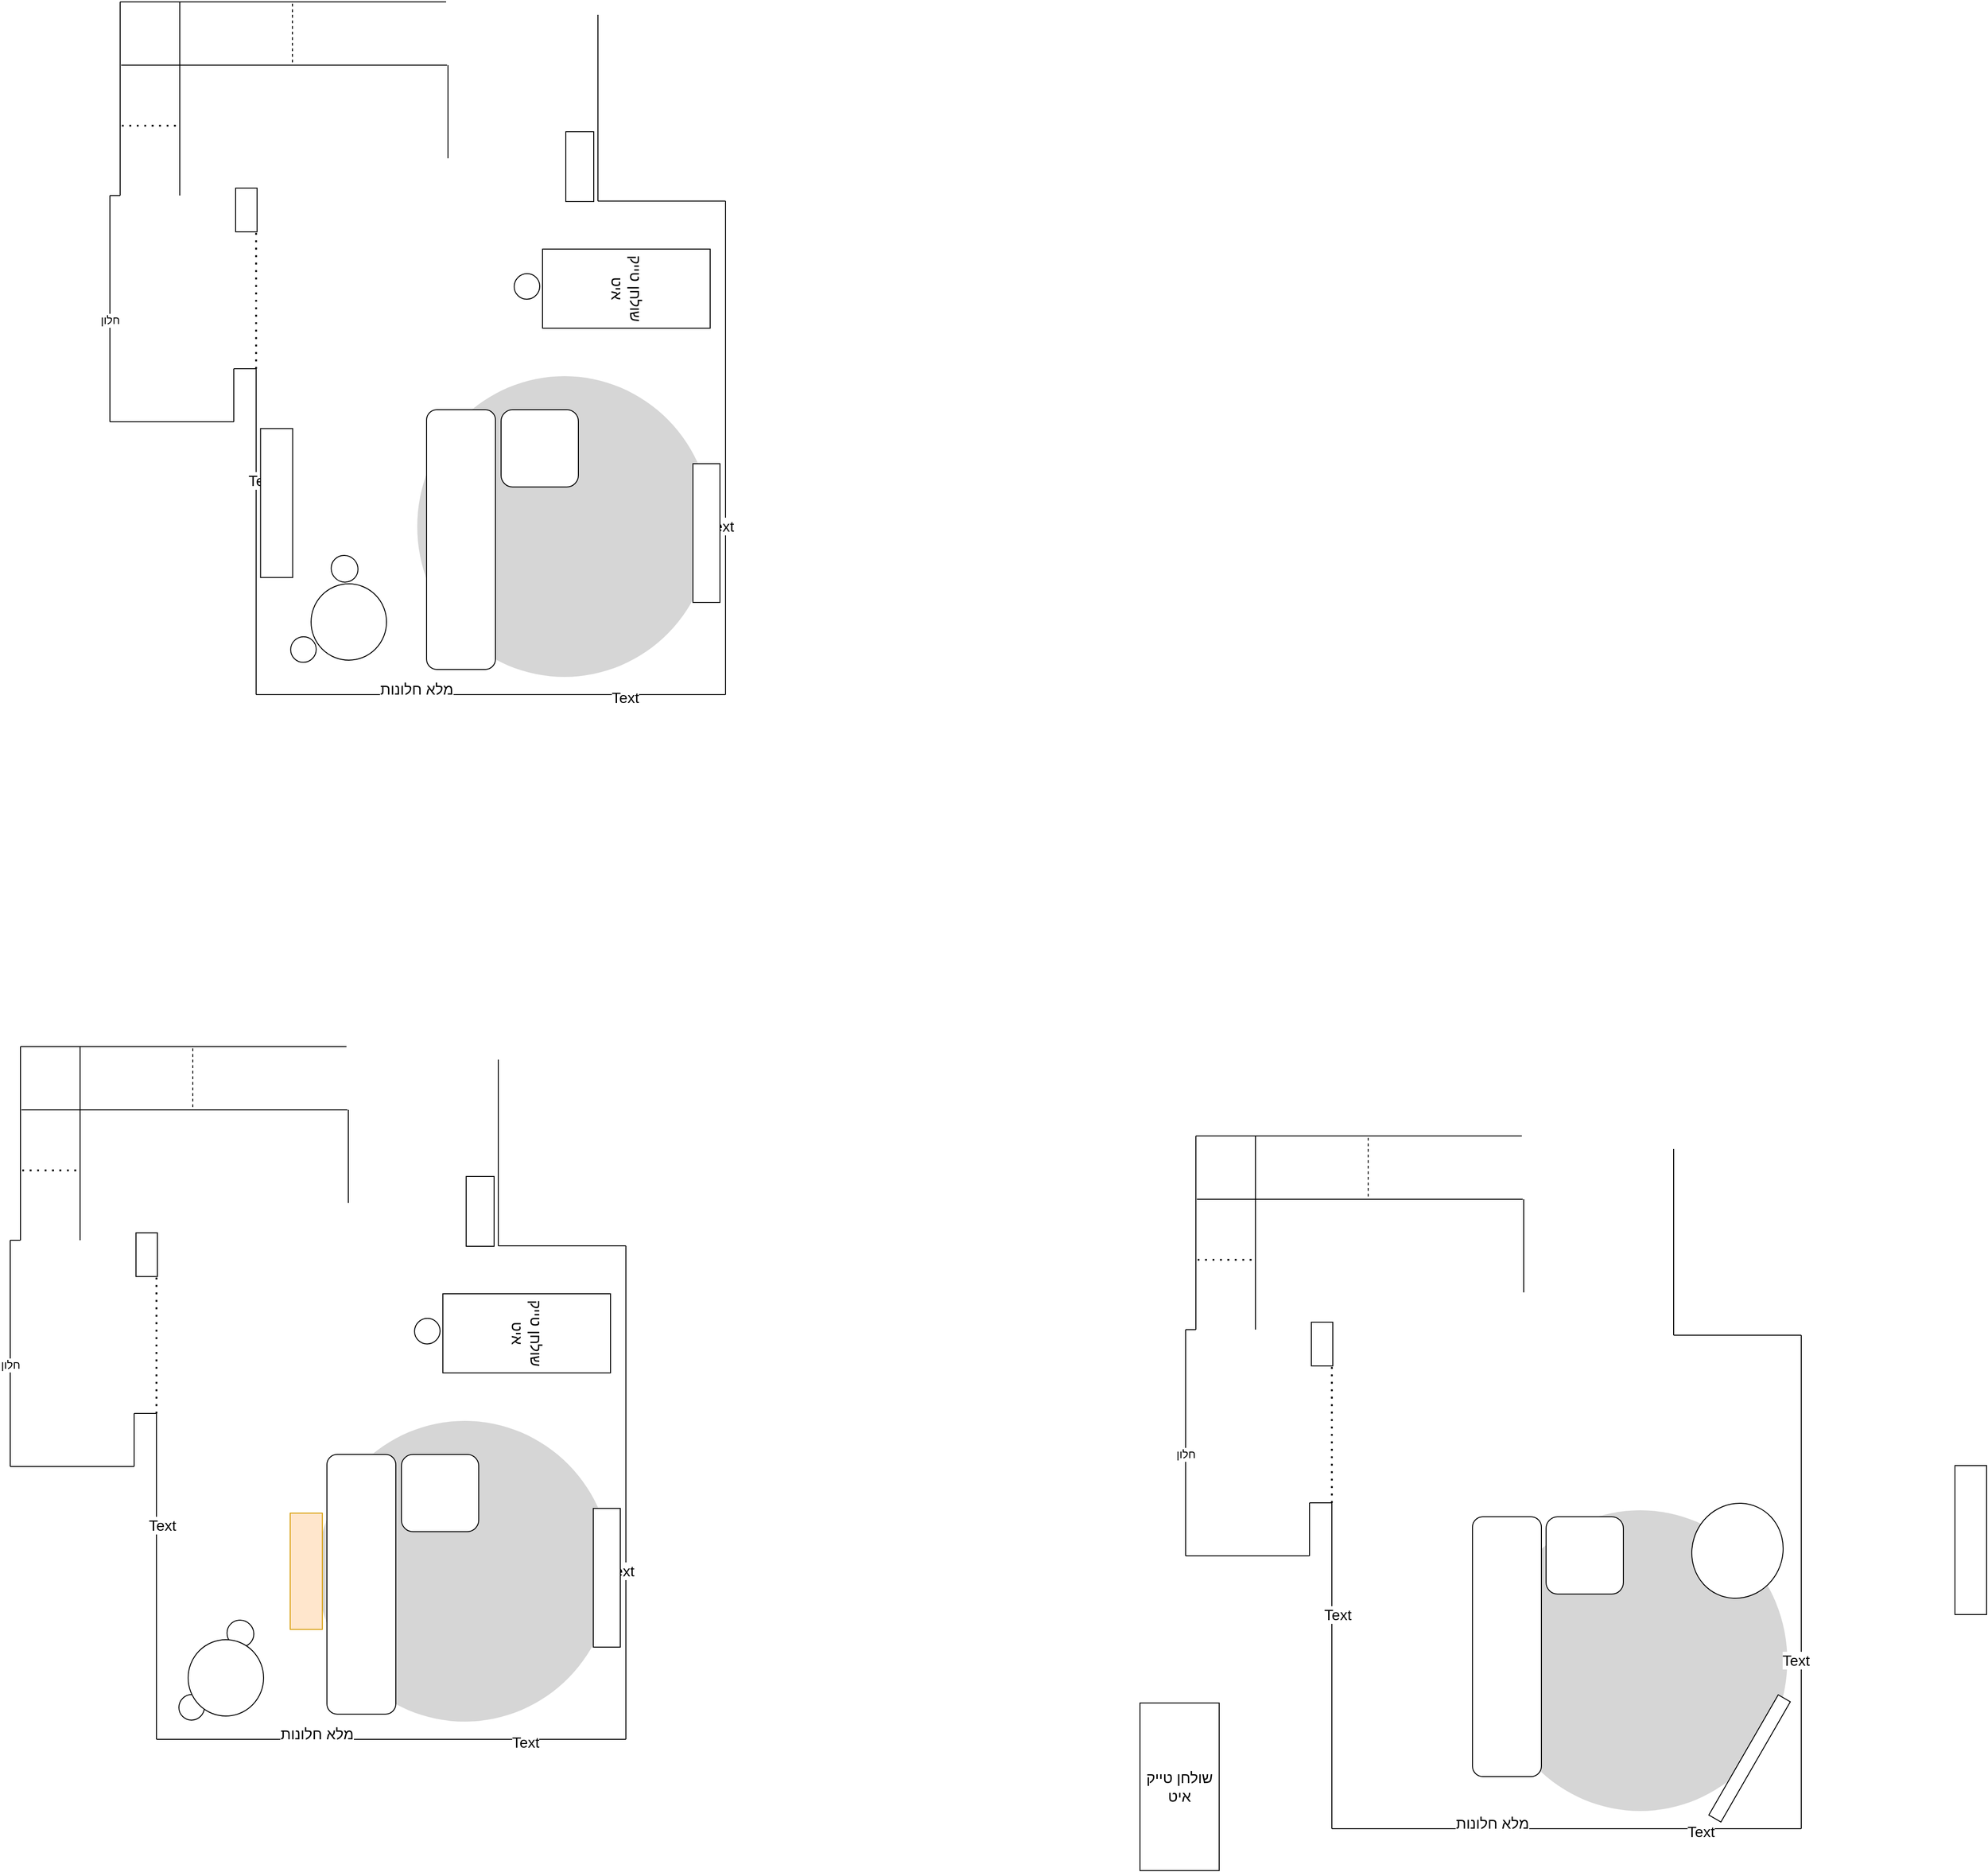 <mxfile version="22.1.17" type="github">
  <diagram id="1IsKAp_z5Cbp1rZS8PP9" name="Page-1">
    <mxGraphModel dx="1668" dy="718" grid="0" gridSize="10" guides="1" tooltips="1" connect="1" arrows="1" fold="1" page="0" pageScale="1" pageWidth="827" pageHeight="1169" math="0" shadow="0">
      <root>
        <mxCell id="0" />
        <mxCell id="1" parent="0" />
        <mxCell id="WkrGRsVILk8Z9ovsLct5-10" value="" style="ellipse;whiteSpace=wrap;html=1;fontSize=16;strokeColor=none;fillColor=#D6D6D6;" vertex="1" parent="1">
          <mxGeometry x="-12" y="416" width="316" height="323" as="geometry" />
        </mxCell>
        <mxCell id="ZSqlHogMdSd6QK7gtKhj-2" value="" style="endArrow=none;html=1;rounded=0;fontSize=12;startSize=8;endSize=8;curved=1;" parent="1" edge="1">
          <mxGeometry width="50" height="50" relative="1" as="geometry">
            <mxPoint x="182" y="28" as="sourcePoint" />
            <mxPoint x="182" y="228" as="targetPoint" />
          </mxGeometry>
        </mxCell>
        <mxCell id="ZSqlHogMdSd6QK7gtKhj-4" value="" style="endArrow=none;html=1;rounded=0;fontSize=12;startSize=8;endSize=8;curved=1;" parent="1" edge="1">
          <mxGeometry width="50" height="50" relative="1" as="geometry">
            <mxPoint x="182" y="228" as="sourcePoint" />
            <mxPoint x="319" y="228" as="targetPoint" />
          </mxGeometry>
        </mxCell>
        <mxCell id="ZSqlHogMdSd6QK7gtKhj-5" value="" style="endArrow=none;html=1;rounded=0;fontSize=12;startSize=8;endSize=8;curved=1;" parent="1" edge="1">
          <mxGeometry width="50" height="50" relative="1" as="geometry">
            <mxPoint x="319" y="228" as="sourcePoint" />
            <mxPoint x="319" y="758" as="targetPoint" />
          </mxGeometry>
        </mxCell>
        <mxCell id="ZSqlHogMdSd6QK7gtKhj-6" value="Text" style="edgeLabel;html=1;align=center;verticalAlign=middle;resizable=0;points=[];fontSize=16;" parent="ZSqlHogMdSd6QK7gtKhj-5" vertex="1" connectable="0">
          <mxGeometry x="0.317" y="-6" relative="1" as="geometry">
            <mxPoint as="offset" />
          </mxGeometry>
        </mxCell>
        <mxCell id="ZSqlHogMdSd6QK7gtKhj-7" value="" style="endArrow=none;html=1;rounded=0;fontSize=12;startSize=8;endSize=8;curved=1;" parent="1" edge="1">
          <mxGeometry width="50" height="50" relative="1" as="geometry">
            <mxPoint x="319" y="758" as="sourcePoint" />
            <mxPoint x="-185" y="758" as="targetPoint" />
          </mxGeometry>
        </mxCell>
        <mxCell id="ZSqlHogMdSd6QK7gtKhj-8" value="מלא חלונות" style="edgeLabel;html=1;align=center;verticalAlign=middle;resizable=0;points=[];fontSize=16;" parent="ZSqlHogMdSd6QK7gtKhj-7" vertex="1" connectable="0">
          <mxGeometry x="0.317" y="-6" relative="1" as="geometry">
            <mxPoint as="offset" />
          </mxGeometry>
        </mxCell>
        <mxCell id="WkrGRsVILk8Z9ovsLct5-2" value="Text" style="edgeLabel;html=1;align=center;verticalAlign=middle;resizable=0;points=[];fontSize=16;" vertex="1" connectable="0" parent="ZSqlHogMdSd6QK7gtKhj-7">
          <mxGeometry x="-0.569" y="3" relative="1" as="geometry">
            <mxPoint as="offset" />
          </mxGeometry>
        </mxCell>
        <mxCell id="ZSqlHogMdSd6QK7gtKhj-9" value="" style="endArrow=none;html=1;rounded=0;fontSize=12;startSize=8;endSize=8;curved=1;" parent="1" edge="1">
          <mxGeometry width="50" height="50" relative="1" as="geometry">
            <mxPoint x="-185" y="758" as="sourcePoint" />
            <mxPoint x="-185" y="408" as="targetPoint" />
          </mxGeometry>
        </mxCell>
        <mxCell id="ZSqlHogMdSd6QK7gtKhj-10" value="Text" style="edgeLabel;html=1;align=center;verticalAlign=middle;resizable=0;points=[];fontSize=16;" parent="ZSqlHogMdSd6QK7gtKhj-9" vertex="1" connectable="0">
          <mxGeometry x="0.317" y="-6" relative="1" as="geometry">
            <mxPoint as="offset" />
          </mxGeometry>
        </mxCell>
        <mxCell id="ZSqlHogMdSd6QK7gtKhj-11" value="" style="endArrow=none;html=1;rounded=0;fontSize=12;startSize=8;endSize=8;curved=1;" parent="1" edge="1">
          <mxGeometry width="50" height="50" relative="1" as="geometry">
            <mxPoint x="-185" y="408" as="sourcePoint" />
            <mxPoint x="-209" y="408" as="targetPoint" />
          </mxGeometry>
        </mxCell>
        <mxCell id="ZSqlHogMdSd6QK7gtKhj-12" value="" style="endArrow=none;html=1;rounded=0;fontSize=12;startSize=8;endSize=8;curved=1;" parent="1" edge="1">
          <mxGeometry width="50" height="50" relative="1" as="geometry">
            <mxPoint x="-209" y="408" as="sourcePoint" />
            <mxPoint x="-209" y="465" as="targetPoint" />
          </mxGeometry>
        </mxCell>
        <mxCell id="ZSqlHogMdSd6QK7gtKhj-13" value="" style="endArrow=none;html=1;rounded=0;fontSize=12;startSize=8;endSize=8;curved=1;" parent="1" edge="1">
          <mxGeometry width="50" height="50" relative="1" as="geometry">
            <mxPoint x="-209" y="465" as="sourcePoint" />
            <mxPoint x="-342" y="465" as="targetPoint" />
          </mxGeometry>
        </mxCell>
        <mxCell id="ZSqlHogMdSd6QK7gtKhj-16" value="" style="endArrow=none;html=1;rounded=0;fontSize=12;startSize=8;endSize=8;curved=1;" parent="1" edge="1">
          <mxGeometry width="50" height="50" relative="1" as="geometry">
            <mxPoint x="-342" y="465" as="sourcePoint" />
            <mxPoint x="-342" y="412" as="targetPoint" />
          </mxGeometry>
        </mxCell>
        <mxCell id="ZSqlHogMdSd6QK7gtKhj-21" value="חלון" style="endArrow=none;html=1;rounded=0;fontSize=12;startSize=8;endSize=8;curved=1;" parent="1" edge="1">
          <mxGeometry width="50" height="50" relative="1" as="geometry">
            <mxPoint x="-342" y="412" as="sourcePoint" />
            <mxPoint x="-342" y="299" as="targetPoint" />
          </mxGeometry>
        </mxCell>
        <mxCell id="ZSqlHogMdSd6QK7gtKhj-22" value="" style="endArrow=none;html=1;rounded=0;fontSize=12;startSize=8;endSize=8;curved=1;" parent="1" edge="1">
          <mxGeometry width="50" height="50" relative="1" as="geometry">
            <mxPoint x="-331" y="222" as="sourcePoint" />
            <mxPoint x="-331" y="14" as="targetPoint" />
          </mxGeometry>
        </mxCell>
        <mxCell id="ZSqlHogMdSd6QK7gtKhj-24" value="" style="endArrow=none;html=1;rounded=0;fontSize=12;startSize=8;endSize=8;curved=1;" parent="1" edge="1">
          <mxGeometry width="50" height="50" relative="1" as="geometry">
            <mxPoint x="-342" y="299" as="sourcePoint" />
            <mxPoint x="-342" y="222" as="targetPoint" />
          </mxGeometry>
        </mxCell>
        <mxCell id="ZSqlHogMdSd6QK7gtKhj-25" value="" style="endArrow=none;html=1;rounded=0;fontSize=12;startSize=8;endSize=8;curved=1;" parent="1" edge="1">
          <mxGeometry width="50" height="50" relative="1" as="geometry">
            <mxPoint x="-342" y="222" as="sourcePoint" />
            <mxPoint x="-331" y="222" as="targetPoint" />
          </mxGeometry>
        </mxCell>
        <mxCell id="ZSqlHogMdSd6QK7gtKhj-26" value="" style="endArrow=none;html=1;rounded=0;fontSize=12;startSize=8;endSize=8;curved=1;" parent="1" edge="1">
          <mxGeometry width="50" height="50" relative="1" as="geometry">
            <mxPoint x="-331" y="14" as="sourcePoint" />
            <mxPoint x="19" y="14" as="targetPoint" />
          </mxGeometry>
        </mxCell>
        <mxCell id="ZSqlHogMdSd6QK7gtKhj-28" value="" style="endArrow=none;html=1;rounded=0;fontSize=12;startSize=8;endSize=8;curved=1;" parent="1" edge="1">
          <mxGeometry width="50" height="50" relative="1" as="geometry">
            <mxPoint x="-330" y="82" as="sourcePoint" />
            <mxPoint x="20" y="82" as="targetPoint" />
          </mxGeometry>
        </mxCell>
        <mxCell id="ZSqlHogMdSd6QK7gtKhj-29" value="" style="endArrow=none;dashed=1;html=1;rounded=0;fontSize=12;startSize=8;endSize=8;curved=1;" parent="1" edge="1">
          <mxGeometry width="50" height="50" relative="1" as="geometry">
            <mxPoint x="-146" y="79" as="sourcePoint" />
            <mxPoint x="-146" y="13" as="targetPoint" />
          </mxGeometry>
        </mxCell>
        <mxCell id="ZSqlHogMdSd6QK7gtKhj-31" value="" style="endArrow=none;html=1;rounded=0;fontSize=12;startSize=8;endSize=8;curved=1;" parent="1" edge="1">
          <mxGeometry width="50" height="50" relative="1" as="geometry">
            <mxPoint x="-267" y="222" as="sourcePoint" />
            <mxPoint x="-267" y="14" as="targetPoint" />
          </mxGeometry>
        </mxCell>
        <mxCell id="ZSqlHogMdSd6QK7gtKhj-32" value="" style="endArrow=none;dashed=1;html=1;dashPattern=1 3;strokeWidth=2;rounded=0;fontSize=12;startSize=8;endSize=8;curved=1;" parent="1" edge="1">
          <mxGeometry width="50" height="50" relative="1" as="geometry">
            <mxPoint x="-329" y="147" as="sourcePoint" />
            <mxPoint x="-267" y="147" as="targetPoint" />
          </mxGeometry>
        </mxCell>
        <mxCell id="ZSqlHogMdSd6QK7gtKhj-34" value="" style="rounded=0;whiteSpace=wrap;html=1;fontSize=16;" parent="1" vertex="1">
          <mxGeometry x="-207" y="214" width="23" height="47" as="geometry" />
        </mxCell>
        <mxCell id="ZSqlHogMdSd6QK7gtKhj-35" value="" style="endArrow=none;dashed=1;html=1;dashPattern=1 3;strokeWidth=2;rounded=0;fontSize=12;startSize=8;endSize=8;curved=1;" parent="1" edge="1">
          <mxGeometry width="50" height="50" relative="1" as="geometry">
            <mxPoint x="-185" y="408" as="sourcePoint" />
            <mxPoint x="-185" y="258" as="targetPoint" />
          </mxGeometry>
        </mxCell>
        <mxCell id="ZSqlHogMdSd6QK7gtKhj-36" value="" style="endArrow=none;html=1;rounded=0;fontSize=12;startSize=8;endSize=8;curved=1;" parent="1" edge="1">
          <mxGeometry width="50" height="50" relative="1" as="geometry">
            <mxPoint x="21" y="182" as="sourcePoint" />
            <mxPoint x="21" y="82" as="targetPoint" />
          </mxGeometry>
        </mxCell>
        <mxCell id="WkrGRsVILk8Z9ovsLct5-3" value="שולחן טייק איט" style="rounded=0;whiteSpace=wrap;html=1;fontSize=16;rotation=90;" vertex="1" parent="1">
          <mxGeometry x="170" y="232" width="85" height="180" as="geometry" />
        </mxCell>
        <mxCell id="WkrGRsVILk8Z9ovsLct5-4" value="" style="rounded=0;whiteSpace=wrap;html=1;fontSize=16;" vertex="1" parent="1">
          <mxGeometry x="284" y="510" width="29" height="149" as="geometry" />
        </mxCell>
        <mxCell id="WkrGRsVILk8Z9ovsLct5-7" value="" style="rounded=1;whiteSpace=wrap;html=1;fontSize=16;" vertex="1" parent="1">
          <mxGeometry x="-2" y="452" width="74" height="279" as="geometry" />
        </mxCell>
        <mxCell id="WkrGRsVILk8Z9ovsLct5-8" value="" style="rounded=1;whiteSpace=wrap;html=1;fontSize=16;rotation=0;" vertex="1" parent="1">
          <mxGeometry x="78" y="452" width="83" height="83" as="geometry" />
        </mxCell>
        <mxCell id="WkrGRsVILk8Z9ovsLct5-9" value="" style="rounded=0;whiteSpace=wrap;html=1;fontSize=16;rotation=90;" vertex="1" parent="1">
          <mxGeometry x="-243" y="535" width="160" height="34.5" as="geometry" />
        </mxCell>
        <mxCell id="WkrGRsVILk8Z9ovsLct5-13" value="" style="ellipse;whiteSpace=wrap;html=1;fontSize=16;strokeColor=none;fillColor=#D6D6D6;" vertex="1" parent="1">
          <mxGeometry x="1143" y="1634" width="316" height="323" as="geometry" />
        </mxCell>
        <mxCell id="WkrGRsVILk8Z9ovsLct5-14" value="" style="endArrow=none;html=1;rounded=0;fontSize=12;startSize=8;endSize=8;curved=1;" edge="1" parent="1">
          <mxGeometry width="50" height="50" relative="1" as="geometry">
            <mxPoint x="1337" y="1246" as="sourcePoint" />
            <mxPoint x="1337" y="1446" as="targetPoint" />
          </mxGeometry>
        </mxCell>
        <mxCell id="WkrGRsVILk8Z9ovsLct5-15" value="" style="endArrow=none;html=1;rounded=0;fontSize=12;startSize=8;endSize=8;curved=1;" edge="1" parent="1">
          <mxGeometry width="50" height="50" relative="1" as="geometry">
            <mxPoint x="1337" y="1446" as="sourcePoint" />
            <mxPoint x="1474" y="1446" as="targetPoint" />
          </mxGeometry>
        </mxCell>
        <mxCell id="WkrGRsVILk8Z9ovsLct5-16" value="" style="endArrow=none;html=1;rounded=0;fontSize=12;startSize=8;endSize=8;curved=1;" edge="1" parent="1">
          <mxGeometry width="50" height="50" relative="1" as="geometry">
            <mxPoint x="1474" y="1446" as="sourcePoint" />
            <mxPoint x="1474" y="1976" as="targetPoint" />
          </mxGeometry>
        </mxCell>
        <mxCell id="WkrGRsVILk8Z9ovsLct5-17" value="Text" style="edgeLabel;html=1;align=center;verticalAlign=middle;resizable=0;points=[];fontSize=16;" vertex="1" connectable="0" parent="WkrGRsVILk8Z9ovsLct5-16">
          <mxGeometry x="0.317" y="-6" relative="1" as="geometry">
            <mxPoint as="offset" />
          </mxGeometry>
        </mxCell>
        <mxCell id="WkrGRsVILk8Z9ovsLct5-18" value="" style="endArrow=none;html=1;rounded=0;fontSize=12;startSize=8;endSize=8;curved=1;" edge="1" parent="1">
          <mxGeometry width="50" height="50" relative="1" as="geometry">
            <mxPoint x="1474" y="1976" as="sourcePoint" />
            <mxPoint x="970" y="1976" as="targetPoint" />
          </mxGeometry>
        </mxCell>
        <mxCell id="WkrGRsVILk8Z9ovsLct5-19" value="מלא חלונות" style="edgeLabel;html=1;align=center;verticalAlign=middle;resizable=0;points=[];fontSize=16;" vertex="1" connectable="0" parent="WkrGRsVILk8Z9ovsLct5-18">
          <mxGeometry x="0.317" y="-6" relative="1" as="geometry">
            <mxPoint as="offset" />
          </mxGeometry>
        </mxCell>
        <mxCell id="WkrGRsVILk8Z9ovsLct5-20" value="Text" style="edgeLabel;html=1;align=center;verticalAlign=middle;resizable=0;points=[];fontSize=16;" vertex="1" connectable="0" parent="WkrGRsVILk8Z9ovsLct5-18">
          <mxGeometry x="-0.569" y="3" relative="1" as="geometry">
            <mxPoint as="offset" />
          </mxGeometry>
        </mxCell>
        <mxCell id="WkrGRsVILk8Z9ovsLct5-21" value="" style="endArrow=none;html=1;rounded=0;fontSize=12;startSize=8;endSize=8;curved=1;" edge="1" parent="1">
          <mxGeometry width="50" height="50" relative="1" as="geometry">
            <mxPoint x="970" y="1976" as="sourcePoint" />
            <mxPoint x="970" y="1626" as="targetPoint" />
          </mxGeometry>
        </mxCell>
        <mxCell id="WkrGRsVILk8Z9ovsLct5-22" value="Text" style="edgeLabel;html=1;align=center;verticalAlign=middle;resizable=0;points=[];fontSize=16;" vertex="1" connectable="0" parent="WkrGRsVILk8Z9ovsLct5-21">
          <mxGeometry x="0.317" y="-6" relative="1" as="geometry">
            <mxPoint as="offset" />
          </mxGeometry>
        </mxCell>
        <mxCell id="WkrGRsVILk8Z9ovsLct5-23" value="" style="endArrow=none;html=1;rounded=0;fontSize=12;startSize=8;endSize=8;curved=1;" edge="1" parent="1">
          <mxGeometry width="50" height="50" relative="1" as="geometry">
            <mxPoint x="970" y="1626" as="sourcePoint" />
            <mxPoint x="946" y="1626" as="targetPoint" />
          </mxGeometry>
        </mxCell>
        <mxCell id="WkrGRsVILk8Z9ovsLct5-24" value="" style="endArrow=none;html=1;rounded=0;fontSize=12;startSize=8;endSize=8;curved=1;" edge="1" parent="1">
          <mxGeometry width="50" height="50" relative="1" as="geometry">
            <mxPoint x="946" y="1626" as="sourcePoint" />
            <mxPoint x="946" y="1683" as="targetPoint" />
          </mxGeometry>
        </mxCell>
        <mxCell id="WkrGRsVILk8Z9ovsLct5-25" value="" style="endArrow=none;html=1;rounded=0;fontSize=12;startSize=8;endSize=8;curved=1;" edge="1" parent="1">
          <mxGeometry width="50" height="50" relative="1" as="geometry">
            <mxPoint x="946" y="1683" as="sourcePoint" />
            <mxPoint x="813" y="1683" as="targetPoint" />
          </mxGeometry>
        </mxCell>
        <mxCell id="WkrGRsVILk8Z9ovsLct5-26" value="" style="endArrow=none;html=1;rounded=0;fontSize=12;startSize=8;endSize=8;curved=1;" edge="1" parent="1">
          <mxGeometry width="50" height="50" relative="1" as="geometry">
            <mxPoint x="813" y="1683" as="sourcePoint" />
            <mxPoint x="813" y="1630" as="targetPoint" />
          </mxGeometry>
        </mxCell>
        <mxCell id="WkrGRsVILk8Z9ovsLct5-27" value="חלון" style="endArrow=none;html=1;rounded=0;fontSize=12;startSize=8;endSize=8;curved=1;" edge="1" parent="1">
          <mxGeometry width="50" height="50" relative="1" as="geometry">
            <mxPoint x="813" y="1630" as="sourcePoint" />
            <mxPoint x="813" y="1517" as="targetPoint" />
          </mxGeometry>
        </mxCell>
        <mxCell id="WkrGRsVILk8Z9ovsLct5-28" value="" style="endArrow=none;html=1;rounded=0;fontSize=12;startSize=8;endSize=8;curved=1;" edge="1" parent="1">
          <mxGeometry width="50" height="50" relative="1" as="geometry">
            <mxPoint x="824" y="1440" as="sourcePoint" />
            <mxPoint x="824" y="1232" as="targetPoint" />
          </mxGeometry>
        </mxCell>
        <mxCell id="WkrGRsVILk8Z9ovsLct5-29" value="" style="endArrow=none;html=1;rounded=0;fontSize=12;startSize=8;endSize=8;curved=1;" edge="1" parent="1">
          <mxGeometry width="50" height="50" relative="1" as="geometry">
            <mxPoint x="813" y="1517" as="sourcePoint" />
            <mxPoint x="813" y="1440" as="targetPoint" />
          </mxGeometry>
        </mxCell>
        <mxCell id="WkrGRsVILk8Z9ovsLct5-30" value="" style="endArrow=none;html=1;rounded=0;fontSize=12;startSize=8;endSize=8;curved=1;" edge="1" parent="1">
          <mxGeometry width="50" height="50" relative="1" as="geometry">
            <mxPoint x="813" y="1440" as="sourcePoint" />
            <mxPoint x="824" y="1440" as="targetPoint" />
          </mxGeometry>
        </mxCell>
        <mxCell id="WkrGRsVILk8Z9ovsLct5-31" value="" style="endArrow=none;html=1;rounded=0;fontSize=12;startSize=8;endSize=8;curved=1;" edge="1" parent="1">
          <mxGeometry width="50" height="50" relative="1" as="geometry">
            <mxPoint x="824" y="1232" as="sourcePoint" />
            <mxPoint x="1174" y="1232" as="targetPoint" />
          </mxGeometry>
        </mxCell>
        <mxCell id="WkrGRsVILk8Z9ovsLct5-32" value="" style="endArrow=none;html=1;rounded=0;fontSize=12;startSize=8;endSize=8;curved=1;" edge="1" parent="1">
          <mxGeometry width="50" height="50" relative="1" as="geometry">
            <mxPoint x="825" y="1300" as="sourcePoint" />
            <mxPoint x="1175" y="1300" as="targetPoint" />
          </mxGeometry>
        </mxCell>
        <mxCell id="WkrGRsVILk8Z9ovsLct5-33" value="" style="endArrow=none;dashed=1;html=1;rounded=0;fontSize=12;startSize=8;endSize=8;curved=1;" edge="1" parent="1">
          <mxGeometry width="50" height="50" relative="1" as="geometry">
            <mxPoint x="1009" y="1297" as="sourcePoint" />
            <mxPoint x="1009" y="1231" as="targetPoint" />
          </mxGeometry>
        </mxCell>
        <mxCell id="WkrGRsVILk8Z9ovsLct5-34" value="" style="endArrow=none;html=1;rounded=0;fontSize=12;startSize=8;endSize=8;curved=1;" edge="1" parent="1">
          <mxGeometry width="50" height="50" relative="1" as="geometry">
            <mxPoint x="888" y="1440" as="sourcePoint" />
            <mxPoint x="888" y="1232" as="targetPoint" />
          </mxGeometry>
        </mxCell>
        <mxCell id="WkrGRsVILk8Z9ovsLct5-35" value="" style="endArrow=none;dashed=1;html=1;dashPattern=1 3;strokeWidth=2;rounded=0;fontSize=12;startSize=8;endSize=8;curved=1;" edge="1" parent="1">
          <mxGeometry width="50" height="50" relative="1" as="geometry">
            <mxPoint x="826" y="1365" as="sourcePoint" />
            <mxPoint x="888" y="1365" as="targetPoint" />
          </mxGeometry>
        </mxCell>
        <mxCell id="WkrGRsVILk8Z9ovsLct5-36" value="" style="rounded=0;whiteSpace=wrap;html=1;fontSize=16;" vertex="1" parent="1">
          <mxGeometry x="948" y="1432" width="23" height="47" as="geometry" />
        </mxCell>
        <mxCell id="WkrGRsVILk8Z9ovsLct5-37" value="" style="endArrow=none;dashed=1;html=1;dashPattern=1 3;strokeWidth=2;rounded=0;fontSize=12;startSize=8;endSize=8;curved=1;" edge="1" parent="1">
          <mxGeometry width="50" height="50" relative="1" as="geometry">
            <mxPoint x="970" y="1626" as="sourcePoint" />
            <mxPoint x="970" y="1476" as="targetPoint" />
          </mxGeometry>
        </mxCell>
        <mxCell id="WkrGRsVILk8Z9ovsLct5-38" value="" style="endArrow=none;html=1;rounded=0;fontSize=12;startSize=8;endSize=8;curved=1;" edge="1" parent="1">
          <mxGeometry width="50" height="50" relative="1" as="geometry">
            <mxPoint x="1176" y="1400" as="sourcePoint" />
            <mxPoint x="1176" y="1300" as="targetPoint" />
          </mxGeometry>
        </mxCell>
        <mxCell id="WkrGRsVILk8Z9ovsLct5-39" value="שולחן טייק איט" style="rounded=0;whiteSpace=wrap;html=1;fontSize=16;rotation=0;" vertex="1" parent="1">
          <mxGeometry x="764" y="1841" width="85" height="180" as="geometry" />
        </mxCell>
        <mxCell id="WkrGRsVILk8Z9ovsLct5-40" value="" style="rounded=0;whiteSpace=wrap;html=1;fontSize=16;rotation=30;" vertex="1" parent="1">
          <mxGeometry x="1411" y="1826" width="15" height="149" as="geometry" />
        </mxCell>
        <mxCell id="WkrGRsVILk8Z9ovsLct5-41" value="" style="rounded=1;whiteSpace=wrap;html=1;fontSize=16;" vertex="1" parent="1">
          <mxGeometry x="1121" y="1641" width="74" height="279" as="geometry" />
        </mxCell>
        <mxCell id="WkrGRsVILk8Z9ovsLct5-42" value="" style="rounded=1;whiteSpace=wrap;html=1;fontSize=16;rotation=0;" vertex="1" parent="1">
          <mxGeometry x="1200" y="1641" width="83" height="83" as="geometry" />
        </mxCell>
        <mxCell id="WkrGRsVILk8Z9ovsLct5-43" value="" style="rounded=0;whiteSpace=wrap;html=1;fontSize=16;rotation=90;" vertex="1" parent="1">
          <mxGeometry x="1576" y="1649" width="160" height="34" as="geometry" />
        </mxCell>
        <mxCell id="WkrGRsVILk8Z9ovsLct5-46" value="" style="ellipse;whiteSpace=wrap;html=1;fontSize=16;" vertex="1" parent="1">
          <mxGeometry x="-126" y="639" width="81" height="82" as="geometry" />
        </mxCell>
        <mxCell id="WkrGRsVILk8Z9ovsLct5-48" value="" style="ellipse;whiteSpace=wrap;html=1;fontSize=16;rotation=-225;" vertex="1" parent="1">
          <mxGeometry x="-148" y="695.96" width="27.59" height="27.24" as="geometry" />
        </mxCell>
        <mxCell id="WkrGRsVILk8Z9ovsLct5-49" value="" style="ellipse;whiteSpace=wrap;html=1;fontSize=16;rotation=-225;" vertex="1" parent="1">
          <mxGeometry x="-104.15" y="608.21" width="28.26" height="29.22" as="geometry" />
        </mxCell>
        <mxCell id="WkrGRsVILk8Z9ovsLct5-52" value="" style="rounded=0;whiteSpace=wrap;html=1;fontSize=16;rotation=90;" vertex="1" parent="1">
          <mxGeometry x="125" y="176" width="75" height="30" as="geometry" />
        </mxCell>
        <mxCell id="WkrGRsVILk8Z9ovsLct5-53" value="" style="ellipse;whiteSpace=wrap;html=1;fontSize=16;rotation=-225;" vertex="1" parent="1">
          <mxGeometry x="92.0" y="305.995" width="27.59" height="27.24" as="geometry" />
        </mxCell>
        <mxCell id="WkrGRsVILk8Z9ovsLct5-55" value="" style="ellipse;whiteSpace=wrap;html=1;fontSize=16;rotation=-65;direction=west;" vertex="1" parent="1">
          <mxGeometry x="1354" y="1629" width="103" height="97" as="geometry" />
        </mxCell>
        <mxCell id="WkrGRsVILk8Z9ovsLct5-88" value="" style="ellipse;whiteSpace=wrap;html=1;fontSize=16;strokeColor=none;fillColor=#D6D6D6;" vertex="1" parent="1">
          <mxGeometry x="-119" y="1538" width="316" height="323" as="geometry" />
        </mxCell>
        <mxCell id="WkrGRsVILk8Z9ovsLct5-89" value="" style="endArrow=none;html=1;rounded=0;fontSize=12;startSize=8;endSize=8;curved=1;" edge="1" parent="1">
          <mxGeometry width="50" height="50" relative="1" as="geometry">
            <mxPoint x="75" y="1150" as="sourcePoint" />
            <mxPoint x="75" y="1350" as="targetPoint" />
          </mxGeometry>
        </mxCell>
        <mxCell id="WkrGRsVILk8Z9ovsLct5-90" value="" style="endArrow=none;html=1;rounded=0;fontSize=12;startSize=8;endSize=8;curved=1;" edge="1" parent="1">
          <mxGeometry width="50" height="50" relative="1" as="geometry">
            <mxPoint x="75" y="1350" as="sourcePoint" />
            <mxPoint x="212" y="1350" as="targetPoint" />
          </mxGeometry>
        </mxCell>
        <mxCell id="WkrGRsVILk8Z9ovsLct5-91" value="" style="endArrow=none;html=1;rounded=0;fontSize=12;startSize=8;endSize=8;curved=1;" edge="1" parent="1">
          <mxGeometry width="50" height="50" relative="1" as="geometry">
            <mxPoint x="212" y="1350" as="sourcePoint" />
            <mxPoint x="212" y="1880" as="targetPoint" />
          </mxGeometry>
        </mxCell>
        <mxCell id="WkrGRsVILk8Z9ovsLct5-92" value="Text" style="edgeLabel;html=1;align=center;verticalAlign=middle;resizable=0;points=[];fontSize=16;" vertex="1" connectable="0" parent="WkrGRsVILk8Z9ovsLct5-91">
          <mxGeometry x="0.317" y="-6" relative="1" as="geometry">
            <mxPoint as="offset" />
          </mxGeometry>
        </mxCell>
        <mxCell id="WkrGRsVILk8Z9ovsLct5-93" value="" style="endArrow=none;html=1;rounded=0;fontSize=12;startSize=8;endSize=8;curved=1;" edge="1" parent="1">
          <mxGeometry width="50" height="50" relative="1" as="geometry">
            <mxPoint x="212" y="1880" as="sourcePoint" />
            <mxPoint x="-292" y="1880" as="targetPoint" />
          </mxGeometry>
        </mxCell>
        <mxCell id="WkrGRsVILk8Z9ovsLct5-94" value="מלא חלונות" style="edgeLabel;html=1;align=center;verticalAlign=middle;resizable=0;points=[];fontSize=16;" vertex="1" connectable="0" parent="WkrGRsVILk8Z9ovsLct5-93">
          <mxGeometry x="0.317" y="-6" relative="1" as="geometry">
            <mxPoint as="offset" />
          </mxGeometry>
        </mxCell>
        <mxCell id="WkrGRsVILk8Z9ovsLct5-95" value="Text" style="edgeLabel;html=1;align=center;verticalAlign=middle;resizable=0;points=[];fontSize=16;" vertex="1" connectable="0" parent="WkrGRsVILk8Z9ovsLct5-93">
          <mxGeometry x="-0.569" y="3" relative="1" as="geometry">
            <mxPoint as="offset" />
          </mxGeometry>
        </mxCell>
        <mxCell id="WkrGRsVILk8Z9ovsLct5-96" value="" style="endArrow=none;html=1;rounded=0;fontSize=12;startSize=8;endSize=8;curved=1;" edge="1" parent="1">
          <mxGeometry width="50" height="50" relative="1" as="geometry">
            <mxPoint x="-292" y="1880" as="sourcePoint" />
            <mxPoint x="-292" y="1530" as="targetPoint" />
          </mxGeometry>
        </mxCell>
        <mxCell id="WkrGRsVILk8Z9ovsLct5-97" value="Text" style="edgeLabel;html=1;align=center;verticalAlign=middle;resizable=0;points=[];fontSize=16;" vertex="1" connectable="0" parent="WkrGRsVILk8Z9ovsLct5-96">
          <mxGeometry x="0.317" y="-6" relative="1" as="geometry">
            <mxPoint as="offset" />
          </mxGeometry>
        </mxCell>
        <mxCell id="WkrGRsVILk8Z9ovsLct5-98" value="" style="endArrow=none;html=1;rounded=0;fontSize=12;startSize=8;endSize=8;curved=1;" edge="1" parent="1">
          <mxGeometry width="50" height="50" relative="1" as="geometry">
            <mxPoint x="-292" y="1530" as="sourcePoint" />
            <mxPoint x="-316" y="1530" as="targetPoint" />
          </mxGeometry>
        </mxCell>
        <mxCell id="WkrGRsVILk8Z9ovsLct5-99" value="" style="endArrow=none;html=1;rounded=0;fontSize=12;startSize=8;endSize=8;curved=1;" edge="1" parent="1">
          <mxGeometry width="50" height="50" relative="1" as="geometry">
            <mxPoint x="-316" y="1530" as="sourcePoint" />
            <mxPoint x="-316" y="1587" as="targetPoint" />
          </mxGeometry>
        </mxCell>
        <mxCell id="WkrGRsVILk8Z9ovsLct5-100" value="" style="endArrow=none;html=1;rounded=0;fontSize=12;startSize=8;endSize=8;curved=1;" edge="1" parent="1">
          <mxGeometry width="50" height="50" relative="1" as="geometry">
            <mxPoint x="-316" y="1587" as="sourcePoint" />
            <mxPoint x="-449" y="1587" as="targetPoint" />
          </mxGeometry>
        </mxCell>
        <mxCell id="WkrGRsVILk8Z9ovsLct5-101" value="" style="endArrow=none;html=1;rounded=0;fontSize=12;startSize=8;endSize=8;curved=1;" edge="1" parent="1">
          <mxGeometry width="50" height="50" relative="1" as="geometry">
            <mxPoint x="-449" y="1587" as="sourcePoint" />
            <mxPoint x="-449" y="1534" as="targetPoint" />
          </mxGeometry>
        </mxCell>
        <mxCell id="WkrGRsVILk8Z9ovsLct5-102" value="חלון" style="endArrow=none;html=1;rounded=0;fontSize=12;startSize=8;endSize=8;curved=1;" edge="1" parent="1">
          <mxGeometry width="50" height="50" relative="1" as="geometry">
            <mxPoint x="-449" y="1534" as="sourcePoint" />
            <mxPoint x="-449" y="1421" as="targetPoint" />
          </mxGeometry>
        </mxCell>
        <mxCell id="WkrGRsVILk8Z9ovsLct5-103" value="" style="endArrow=none;html=1;rounded=0;fontSize=12;startSize=8;endSize=8;curved=1;" edge="1" parent="1">
          <mxGeometry width="50" height="50" relative="1" as="geometry">
            <mxPoint x="-438" y="1344" as="sourcePoint" />
            <mxPoint x="-438" y="1136" as="targetPoint" />
          </mxGeometry>
        </mxCell>
        <mxCell id="WkrGRsVILk8Z9ovsLct5-104" value="" style="endArrow=none;html=1;rounded=0;fontSize=12;startSize=8;endSize=8;curved=1;" edge="1" parent="1">
          <mxGeometry width="50" height="50" relative="1" as="geometry">
            <mxPoint x="-449" y="1421" as="sourcePoint" />
            <mxPoint x="-449" y="1344" as="targetPoint" />
          </mxGeometry>
        </mxCell>
        <mxCell id="WkrGRsVILk8Z9ovsLct5-105" value="" style="endArrow=none;html=1;rounded=0;fontSize=12;startSize=8;endSize=8;curved=1;" edge="1" parent="1">
          <mxGeometry width="50" height="50" relative="1" as="geometry">
            <mxPoint x="-449" y="1344" as="sourcePoint" />
            <mxPoint x="-438" y="1344" as="targetPoint" />
          </mxGeometry>
        </mxCell>
        <mxCell id="WkrGRsVILk8Z9ovsLct5-106" value="" style="endArrow=none;html=1;rounded=0;fontSize=12;startSize=8;endSize=8;curved=1;" edge="1" parent="1">
          <mxGeometry width="50" height="50" relative="1" as="geometry">
            <mxPoint x="-438" y="1136" as="sourcePoint" />
            <mxPoint x="-88" y="1136" as="targetPoint" />
          </mxGeometry>
        </mxCell>
        <mxCell id="WkrGRsVILk8Z9ovsLct5-107" value="" style="endArrow=none;html=1;rounded=0;fontSize=12;startSize=8;endSize=8;curved=1;" edge="1" parent="1">
          <mxGeometry width="50" height="50" relative="1" as="geometry">
            <mxPoint x="-437" y="1204" as="sourcePoint" />
            <mxPoint x="-87" y="1204" as="targetPoint" />
          </mxGeometry>
        </mxCell>
        <mxCell id="WkrGRsVILk8Z9ovsLct5-108" value="" style="endArrow=none;dashed=1;html=1;rounded=0;fontSize=12;startSize=8;endSize=8;curved=1;" edge="1" parent="1">
          <mxGeometry width="50" height="50" relative="1" as="geometry">
            <mxPoint x="-253" y="1201" as="sourcePoint" />
            <mxPoint x="-253" y="1135" as="targetPoint" />
          </mxGeometry>
        </mxCell>
        <mxCell id="WkrGRsVILk8Z9ovsLct5-109" value="" style="endArrow=none;html=1;rounded=0;fontSize=12;startSize=8;endSize=8;curved=1;" edge="1" parent="1">
          <mxGeometry width="50" height="50" relative="1" as="geometry">
            <mxPoint x="-374" y="1344" as="sourcePoint" />
            <mxPoint x="-374" y="1136" as="targetPoint" />
          </mxGeometry>
        </mxCell>
        <mxCell id="WkrGRsVILk8Z9ovsLct5-110" value="" style="endArrow=none;dashed=1;html=1;dashPattern=1 3;strokeWidth=2;rounded=0;fontSize=12;startSize=8;endSize=8;curved=1;" edge="1" parent="1">
          <mxGeometry width="50" height="50" relative="1" as="geometry">
            <mxPoint x="-436" y="1269" as="sourcePoint" />
            <mxPoint x="-374" y="1269" as="targetPoint" />
          </mxGeometry>
        </mxCell>
        <mxCell id="WkrGRsVILk8Z9ovsLct5-111" value="" style="rounded=0;whiteSpace=wrap;html=1;fontSize=16;" vertex="1" parent="1">
          <mxGeometry x="-314" y="1336" width="23" height="47" as="geometry" />
        </mxCell>
        <mxCell id="WkrGRsVILk8Z9ovsLct5-112" value="" style="endArrow=none;dashed=1;html=1;dashPattern=1 3;strokeWidth=2;rounded=0;fontSize=12;startSize=8;endSize=8;curved=1;" edge="1" parent="1">
          <mxGeometry width="50" height="50" relative="1" as="geometry">
            <mxPoint x="-292" y="1530" as="sourcePoint" />
            <mxPoint x="-292" y="1380" as="targetPoint" />
          </mxGeometry>
        </mxCell>
        <mxCell id="WkrGRsVILk8Z9ovsLct5-113" value="" style="endArrow=none;html=1;rounded=0;fontSize=12;startSize=8;endSize=8;curved=1;" edge="1" parent="1">
          <mxGeometry width="50" height="50" relative="1" as="geometry">
            <mxPoint x="-86" y="1304" as="sourcePoint" />
            <mxPoint x="-86" y="1204" as="targetPoint" />
          </mxGeometry>
        </mxCell>
        <mxCell id="WkrGRsVILk8Z9ovsLct5-114" value="שולחן טייק איט" style="rounded=0;whiteSpace=wrap;html=1;fontSize=16;rotation=90;" vertex="1" parent="1">
          <mxGeometry x="63" y="1354" width="85" height="180" as="geometry" />
        </mxCell>
        <mxCell id="WkrGRsVILk8Z9ovsLct5-115" value="" style="rounded=0;whiteSpace=wrap;html=1;fontSize=16;" vertex="1" parent="1">
          <mxGeometry x="177" y="1632" width="29" height="149" as="geometry" />
        </mxCell>
        <mxCell id="WkrGRsVILk8Z9ovsLct5-116" value="" style="rounded=1;whiteSpace=wrap;html=1;fontSize=16;" vertex="1" parent="1">
          <mxGeometry x="-109" y="1574" width="74" height="279" as="geometry" />
        </mxCell>
        <mxCell id="WkrGRsVILk8Z9ovsLct5-117" value="" style="rounded=1;whiteSpace=wrap;html=1;fontSize=16;rotation=0;" vertex="1" parent="1">
          <mxGeometry x="-29" y="1574" width="83" height="83" as="geometry" />
        </mxCell>
        <mxCell id="WkrGRsVILk8Z9ovsLct5-118" value="" style="rounded=0;whiteSpace=wrap;html=1;fontSize=16;rotation=90;fillColor=#ffe6cc;strokeColor=#d79b00;" vertex="1" parent="1">
          <mxGeometry x="-193.57" y="1682.25" width="124.85" height="34.5" as="geometry" />
        </mxCell>
        <mxCell id="WkrGRsVILk8Z9ovsLct5-120" value="" style="ellipse;whiteSpace=wrap;html=1;fontSize=16;rotation=-225;" vertex="1" parent="1">
          <mxGeometry x="-268" y="1832" width="27.59" height="27.24" as="geometry" />
        </mxCell>
        <mxCell id="WkrGRsVILk8Z9ovsLct5-121" value="" style="ellipse;whiteSpace=wrap;html=1;fontSize=16;rotation=-225;" vertex="1" parent="1">
          <mxGeometry x="-216" y="1751.78" width="28.26" height="29.22" as="geometry" />
        </mxCell>
        <mxCell id="WkrGRsVILk8Z9ovsLct5-122" value="" style="rounded=0;whiteSpace=wrap;html=1;fontSize=16;rotation=90;" vertex="1" parent="1">
          <mxGeometry x="18" y="1298" width="75" height="30" as="geometry" />
        </mxCell>
        <mxCell id="WkrGRsVILk8Z9ovsLct5-123" value="" style="ellipse;whiteSpace=wrap;html=1;fontSize=16;rotation=-225;" vertex="1" parent="1">
          <mxGeometry x="-15.0" y="1427.995" width="27.59" height="27.24" as="geometry" />
        </mxCell>
        <mxCell id="WkrGRsVILk8Z9ovsLct5-119" value="" style="ellipse;whiteSpace=wrap;html=1;fontSize=16;" vertex="1" parent="1">
          <mxGeometry x="-258" y="1773" width="81" height="82" as="geometry" />
        </mxCell>
      </root>
    </mxGraphModel>
  </diagram>
</mxfile>
